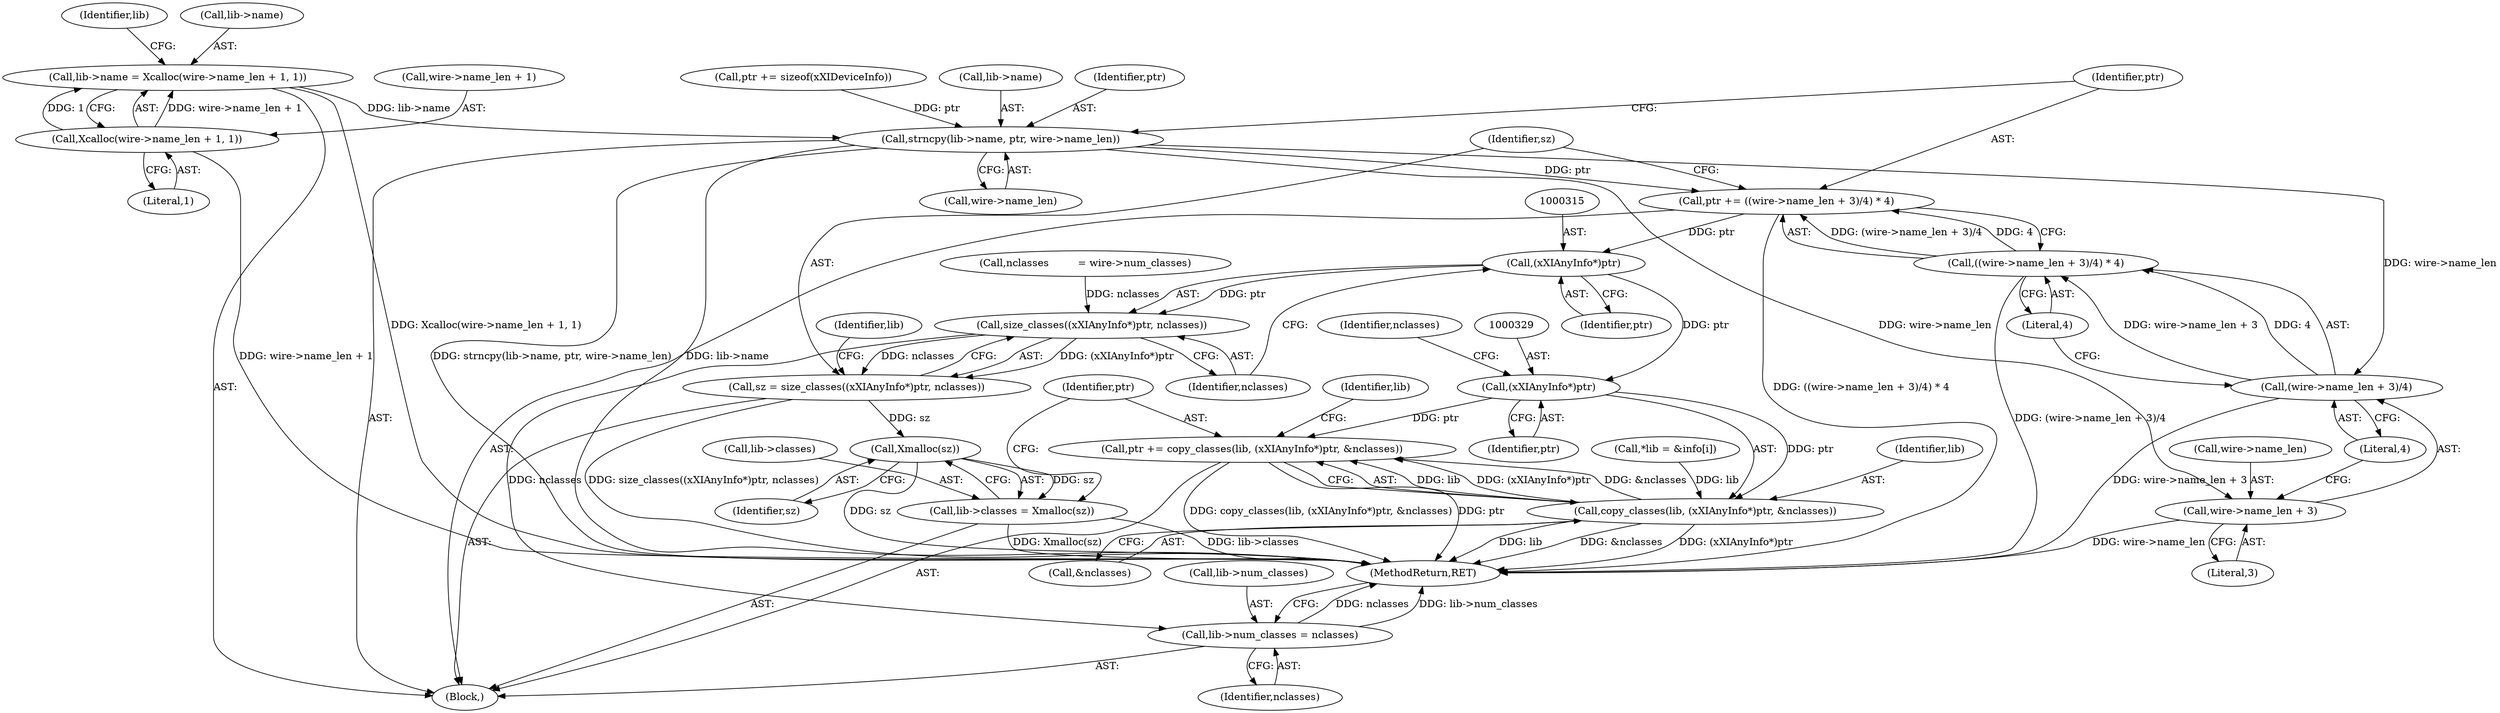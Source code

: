digraph "0_libXi_19a9cd607de73947fcfb104682f203ffe4e1f4e5_2@API" {
"1000281" [label="(Call,lib->name = Xcalloc(wire->name_len + 1, 1))"];
"1000285" [label="(Call,Xcalloc(wire->name_len + 1, 1))"];
"1000292" [label="(Call,strncpy(lib->name, ptr, wire->name_len))"];
"1000300" [label="(Call,ptr += ((wire->name_len + 3)/4) * 4)"];
"1000314" [label="(Call,(xXIAnyInfo*)ptr)"];
"1000313" [label="(Call,size_classes((xXIAnyInfo*)ptr, nclasses))"];
"1000311" [label="(Call,sz = size_classes((xXIAnyInfo*)ptr, nclasses))"];
"1000322" [label="(Call,Xmalloc(sz))"];
"1000318" [label="(Call,lib->classes = Xmalloc(sz))"];
"1000333" [label="(Call,lib->num_classes = nclasses)"];
"1000328" [label="(Call,(xXIAnyInfo*)ptr)"];
"1000324" [label="(Call,ptr += copy_classes(lib, (xXIAnyInfo*)ptr, &nclasses))"];
"1000326" [label="(Call,copy_classes(lib, (xXIAnyInfo*)ptr, &nclasses))"];
"1000303" [label="(Call,(wire->name_len + 3)/4)"];
"1000302" [label="(Call,((wire->name_len + 3)/4) * 4)"];
"1000304" [label="(Call,wire->name_len + 3)"];
"1000285" [label="(Call,Xcalloc(wire->name_len + 1, 1))"];
"1000242" [label="(Call,*lib = &info[i])"];
"1000310" [label="(Literal,4)"];
"1000331" [label="(Call,&nclasses)"];
"1000301" [label="(Identifier,ptr)"];
"1000335" [label="(Identifier,lib)"];
"1000320" [label="(Identifier,lib)"];
"1000281" [label="(Call,lib->name = Xcalloc(wire->name_len + 1, 1))"];
"1000324" [label="(Call,ptr += copy_classes(lib, (xXIAnyInfo*)ptr, &nclasses))"];
"1000337" [label="(Identifier,nclasses)"];
"1000297" [label="(Call,wire->name_len)"];
"1000318" [label="(Call,lib->classes = Xmalloc(sz))"];
"1000311" [label="(Call,sz = size_classes((xXIAnyInfo*)ptr, nclasses))"];
"1000303" [label="(Call,(wire->name_len + 3)/4)"];
"1000296" [label="(Identifier,ptr)"];
"1000317" [label="(Identifier,nclasses)"];
"1000106" [label="(Block,)"];
"1000286" [label="(Call,wire->name_len + 1)"];
"1000319" [label="(Call,lib->classes)"];
"1000277" [label="(Call,ptr += sizeof(xXIDeviceInfo))"];
"1000308" [label="(Literal,3)"];
"1000291" [label="(Literal,1)"];
"1000325" [label="(Identifier,ptr)"];
"1000309" [label="(Literal,4)"];
"1000221" [label="(Call,nclasses         = wire->num_classes)"];
"1000327" [label="(Identifier,lib)"];
"1000293" [label="(Call,lib->name)"];
"1000292" [label="(Call,strncpy(lib->name, ptr, wire->name_len))"];
"1000300" [label="(Call,ptr += ((wire->name_len + 3)/4) * 4)"];
"1000334" [label="(Call,lib->num_classes)"];
"1000323" [label="(Identifier,sz)"];
"1000304" [label="(Call,wire->name_len + 3)"];
"1000314" [label="(Call,(xXIAnyInfo*)ptr)"];
"1000312" [label="(Identifier,sz)"];
"1000313" [label="(Call,size_classes((xXIAnyInfo*)ptr, nclasses))"];
"1000316" [label="(Identifier,ptr)"];
"1000322" [label="(Call,Xmalloc(sz))"];
"1000302" [label="(Call,((wire->name_len + 3)/4) * 4)"];
"1000338" [label="(MethodReturn,RET)"];
"1000294" [label="(Identifier,lib)"];
"1000326" [label="(Call,copy_classes(lib, (xXIAnyInfo*)ptr, &nclasses))"];
"1000305" [label="(Call,wire->name_len)"];
"1000330" [label="(Identifier,ptr)"];
"1000332" [label="(Identifier,nclasses)"];
"1000333" [label="(Call,lib->num_classes = nclasses)"];
"1000328" [label="(Call,(xXIAnyInfo*)ptr)"];
"1000282" [label="(Call,lib->name)"];
"1000281" -> "1000106"  [label="AST: "];
"1000281" -> "1000285"  [label="CFG: "];
"1000282" -> "1000281"  [label="AST: "];
"1000285" -> "1000281"  [label="AST: "];
"1000294" -> "1000281"  [label="CFG: "];
"1000281" -> "1000338"  [label="DDG: Xcalloc(wire->name_len + 1, 1)"];
"1000285" -> "1000281"  [label="DDG: wire->name_len + 1"];
"1000285" -> "1000281"  [label="DDG: 1"];
"1000281" -> "1000292"  [label="DDG: lib->name"];
"1000285" -> "1000291"  [label="CFG: "];
"1000286" -> "1000285"  [label="AST: "];
"1000291" -> "1000285"  [label="AST: "];
"1000285" -> "1000338"  [label="DDG: wire->name_len + 1"];
"1000292" -> "1000106"  [label="AST: "];
"1000292" -> "1000297"  [label="CFG: "];
"1000293" -> "1000292"  [label="AST: "];
"1000296" -> "1000292"  [label="AST: "];
"1000297" -> "1000292"  [label="AST: "];
"1000301" -> "1000292"  [label="CFG: "];
"1000292" -> "1000338"  [label="DDG: lib->name"];
"1000292" -> "1000338"  [label="DDG: strncpy(lib->name, ptr, wire->name_len)"];
"1000277" -> "1000292"  [label="DDG: ptr"];
"1000292" -> "1000300"  [label="DDG: ptr"];
"1000292" -> "1000303"  [label="DDG: wire->name_len"];
"1000292" -> "1000304"  [label="DDG: wire->name_len"];
"1000300" -> "1000106"  [label="AST: "];
"1000300" -> "1000302"  [label="CFG: "];
"1000301" -> "1000300"  [label="AST: "];
"1000302" -> "1000300"  [label="AST: "];
"1000312" -> "1000300"  [label="CFG: "];
"1000300" -> "1000338"  [label="DDG: ((wire->name_len + 3)/4) * 4"];
"1000302" -> "1000300"  [label="DDG: (wire->name_len + 3)/4"];
"1000302" -> "1000300"  [label="DDG: 4"];
"1000300" -> "1000314"  [label="DDG: ptr"];
"1000314" -> "1000313"  [label="AST: "];
"1000314" -> "1000316"  [label="CFG: "];
"1000315" -> "1000314"  [label="AST: "];
"1000316" -> "1000314"  [label="AST: "];
"1000317" -> "1000314"  [label="CFG: "];
"1000314" -> "1000313"  [label="DDG: ptr"];
"1000314" -> "1000328"  [label="DDG: ptr"];
"1000313" -> "1000311"  [label="AST: "];
"1000313" -> "1000317"  [label="CFG: "];
"1000317" -> "1000313"  [label="AST: "];
"1000311" -> "1000313"  [label="CFG: "];
"1000313" -> "1000311"  [label="DDG: (xXIAnyInfo*)ptr"];
"1000313" -> "1000311"  [label="DDG: nclasses"];
"1000221" -> "1000313"  [label="DDG: nclasses"];
"1000313" -> "1000333"  [label="DDG: nclasses"];
"1000311" -> "1000106"  [label="AST: "];
"1000312" -> "1000311"  [label="AST: "];
"1000320" -> "1000311"  [label="CFG: "];
"1000311" -> "1000338"  [label="DDG: size_classes((xXIAnyInfo*)ptr, nclasses)"];
"1000311" -> "1000322"  [label="DDG: sz"];
"1000322" -> "1000318"  [label="AST: "];
"1000322" -> "1000323"  [label="CFG: "];
"1000323" -> "1000322"  [label="AST: "];
"1000318" -> "1000322"  [label="CFG: "];
"1000322" -> "1000338"  [label="DDG: sz"];
"1000322" -> "1000318"  [label="DDG: sz"];
"1000318" -> "1000106"  [label="AST: "];
"1000319" -> "1000318"  [label="AST: "];
"1000325" -> "1000318"  [label="CFG: "];
"1000318" -> "1000338"  [label="DDG: lib->classes"];
"1000318" -> "1000338"  [label="DDG: Xmalloc(sz)"];
"1000333" -> "1000106"  [label="AST: "];
"1000333" -> "1000337"  [label="CFG: "];
"1000334" -> "1000333"  [label="AST: "];
"1000337" -> "1000333"  [label="AST: "];
"1000338" -> "1000333"  [label="CFG: "];
"1000333" -> "1000338"  [label="DDG: lib->num_classes"];
"1000333" -> "1000338"  [label="DDG: nclasses"];
"1000328" -> "1000326"  [label="AST: "];
"1000328" -> "1000330"  [label="CFG: "];
"1000329" -> "1000328"  [label="AST: "];
"1000330" -> "1000328"  [label="AST: "];
"1000332" -> "1000328"  [label="CFG: "];
"1000328" -> "1000324"  [label="DDG: ptr"];
"1000328" -> "1000326"  [label="DDG: ptr"];
"1000324" -> "1000106"  [label="AST: "];
"1000324" -> "1000326"  [label="CFG: "];
"1000325" -> "1000324"  [label="AST: "];
"1000326" -> "1000324"  [label="AST: "];
"1000335" -> "1000324"  [label="CFG: "];
"1000324" -> "1000338"  [label="DDG: copy_classes(lib, (xXIAnyInfo*)ptr, &nclasses)"];
"1000324" -> "1000338"  [label="DDG: ptr"];
"1000326" -> "1000324"  [label="DDG: lib"];
"1000326" -> "1000324"  [label="DDG: (xXIAnyInfo*)ptr"];
"1000326" -> "1000324"  [label="DDG: &nclasses"];
"1000326" -> "1000331"  [label="CFG: "];
"1000327" -> "1000326"  [label="AST: "];
"1000331" -> "1000326"  [label="AST: "];
"1000326" -> "1000338"  [label="DDG: &nclasses"];
"1000326" -> "1000338"  [label="DDG: (xXIAnyInfo*)ptr"];
"1000326" -> "1000338"  [label="DDG: lib"];
"1000242" -> "1000326"  [label="DDG: lib"];
"1000303" -> "1000302"  [label="AST: "];
"1000303" -> "1000309"  [label="CFG: "];
"1000304" -> "1000303"  [label="AST: "];
"1000309" -> "1000303"  [label="AST: "];
"1000310" -> "1000303"  [label="CFG: "];
"1000303" -> "1000338"  [label="DDG: wire->name_len + 3"];
"1000303" -> "1000302"  [label="DDG: wire->name_len + 3"];
"1000303" -> "1000302"  [label="DDG: 4"];
"1000302" -> "1000310"  [label="CFG: "];
"1000310" -> "1000302"  [label="AST: "];
"1000302" -> "1000338"  [label="DDG: (wire->name_len + 3)/4"];
"1000304" -> "1000308"  [label="CFG: "];
"1000305" -> "1000304"  [label="AST: "];
"1000308" -> "1000304"  [label="AST: "];
"1000309" -> "1000304"  [label="CFG: "];
"1000304" -> "1000338"  [label="DDG: wire->name_len"];
}
